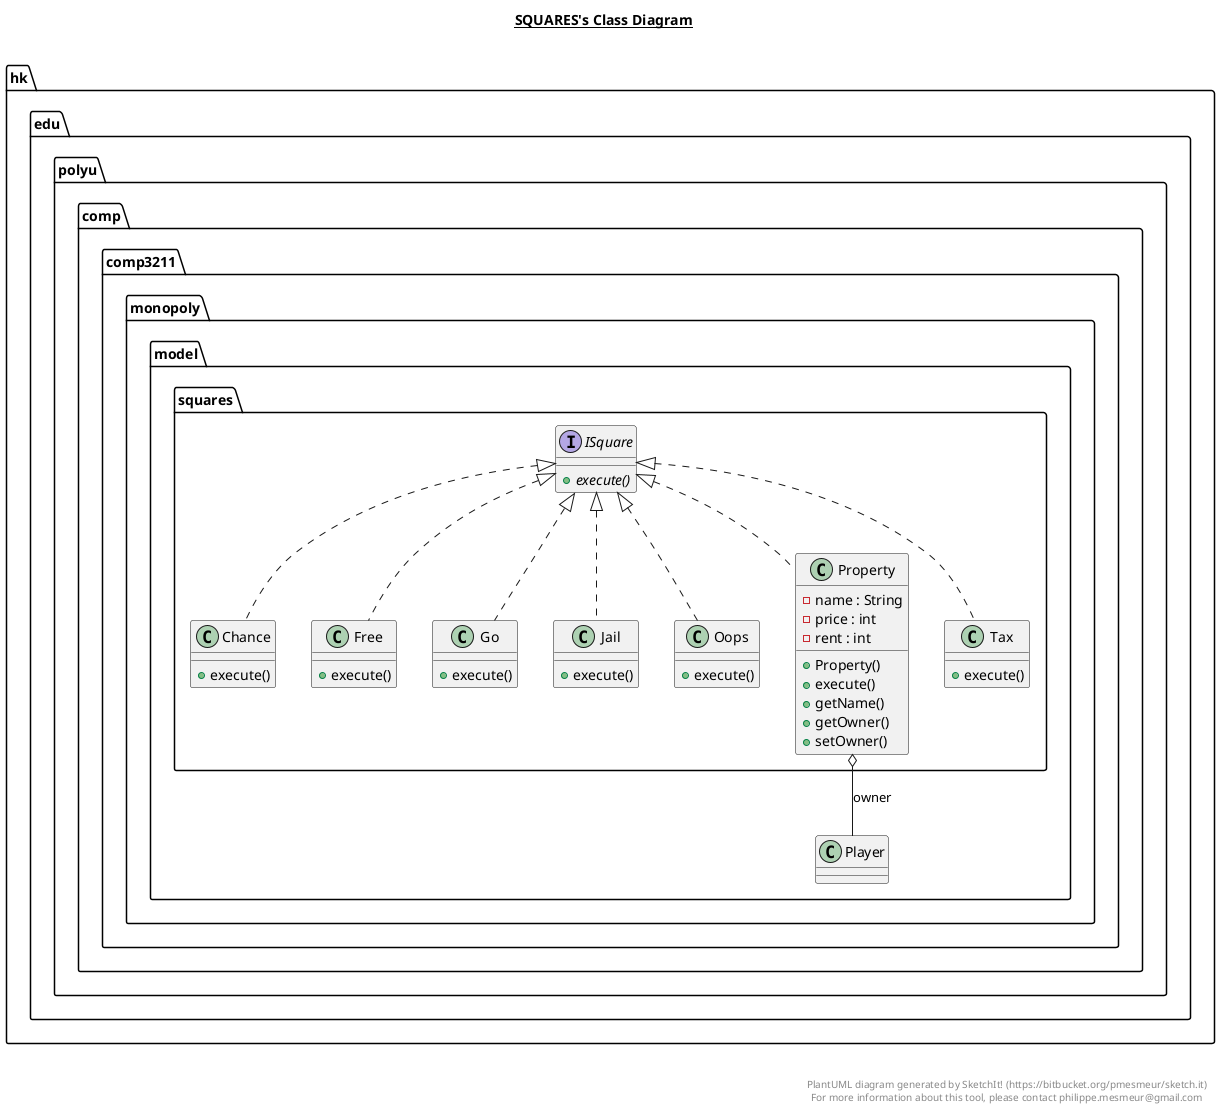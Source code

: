 @startuml

title __SQUARES's Class Diagram__\n

  namespace hk.edu.polyu.comp.comp3211.monopoly {
    namespace model {
      namespace squares {
        class hk.edu.polyu.comp.comp3211.monopoly.model.squares.Chance {
            + execute()
        }
      }
    }
  }
  

  namespace hk.edu.polyu.comp.comp3211.monopoly {
    namespace model {
      namespace squares {
        class hk.edu.polyu.comp.comp3211.monopoly.model.squares.Free {
            + execute()
        }
      }
    }
  }
  

  namespace hk.edu.polyu.comp.comp3211.monopoly {
    namespace model {
      namespace squares {
        class hk.edu.polyu.comp.comp3211.monopoly.model.squares.Go {
            + execute()
        }
      }
    }
  }
  

  namespace hk.edu.polyu.comp.comp3211.monopoly {
    namespace model {
      namespace squares {
        interface hk.edu.polyu.comp.comp3211.monopoly.model.squares.ISquare {
            {abstract} + execute()
        }
      }
    }
  }
  

  namespace hk.edu.polyu.comp.comp3211.monopoly {
    namespace model {
      namespace squares {
        class hk.edu.polyu.comp.comp3211.monopoly.model.squares.Jail {
            + execute()
        }
      }
    }
  }
  

  namespace hk.edu.polyu.comp.comp3211.monopoly {
    namespace model {
      namespace squares {
        class hk.edu.polyu.comp.comp3211.monopoly.model.squares.Oops {
            + execute()
        }
      }
    }
  }
  

  namespace hk.edu.polyu.comp.comp3211.monopoly {
    namespace model {
      namespace squares {
        class hk.edu.polyu.comp.comp3211.monopoly.model.squares.Property {
            - name : String
            - price : int
            - rent : int
            + Property()
            + execute()
            + getName()
            + getOwner()
            + setOwner()
        }
      }
    }
  }
  

  namespace hk.edu.polyu.comp.comp3211.monopoly {
    namespace model {
      namespace squares {
        class hk.edu.polyu.comp.comp3211.monopoly.model.squares.Tax {
            + execute()
        }
      }
    }
  }
  

  hk.edu.polyu.comp.comp3211.monopoly.model.squares.Chance .up.|> hk.edu.polyu.comp.comp3211.monopoly.model.squares.ISquare
  hk.edu.polyu.comp.comp3211.monopoly.model.squares.Free .up.|> hk.edu.polyu.comp.comp3211.monopoly.model.squares.ISquare
  hk.edu.polyu.comp.comp3211.monopoly.model.squares.Go .up.|> hk.edu.polyu.comp.comp3211.monopoly.model.squares.ISquare
  hk.edu.polyu.comp.comp3211.monopoly.model.squares.Jail .up.|> hk.edu.polyu.comp.comp3211.monopoly.model.squares.ISquare
  hk.edu.polyu.comp.comp3211.monopoly.model.squares.Oops .up.|> hk.edu.polyu.comp.comp3211.monopoly.model.squares.ISquare
  hk.edu.polyu.comp.comp3211.monopoly.model.squares.Property .up.|> hk.edu.polyu.comp.comp3211.monopoly.model.squares.ISquare
  hk.edu.polyu.comp.comp3211.monopoly.model.squares.Property o-- hk.edu.polyu.comp.comp3211.monopoly.model.Player : owner
  hk.edu.polyu.comp.comp3211.monopoly.model.squares.Tax .up.|> hk.edu.polyu.comp.comp3211.monopoly.model.squares.ISquare


right footer


PlantUML diagram generated by SketchIt! (https://bitbucket.org/pmesmeur/sketch.it)
For more information about this tool, please contact philippe.mesmeur@gmail.com
endfooter

@enduml
